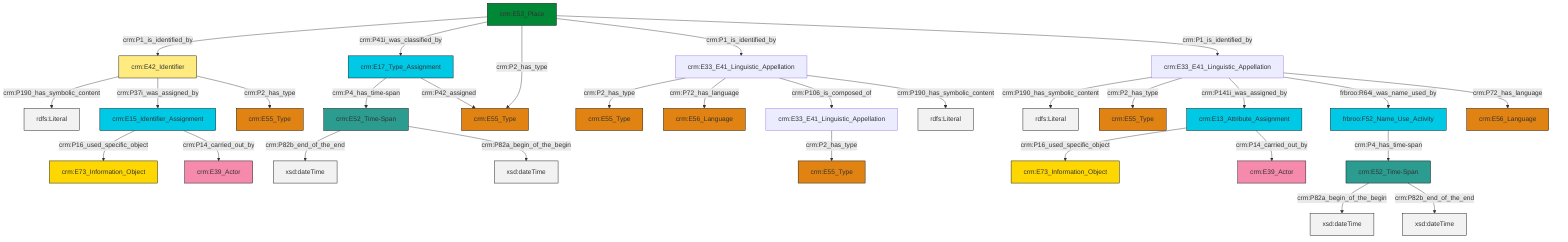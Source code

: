 graph TD
classDef Literal fill:#f2f2f2,stroke:#000000;
classDef CRM_Entity fill:#FFFFFF,stroke:#000000;
classDef Temporal_Entity fill:#00C9E6, stroke:#000000;
classDef Type fill:#E18312, stroke:#000000;
classDef Time-Span fill:#2C9C91, stroke:#000000;
classDef Appellation fill:#FFEB7F, stroke:#000000;
classDef Place fill:#008836, stroke:#000000;
classDef Persistent_Item fill:#B266B2, stroke:#000000;
classDef Conceptual_Object fill:#FFD700, stroke:#000000;
classDef Physical_Thing fill:#D2B48C, stroke:#000000;
classDef Actor fill:#f58aad, stroke:#000000;
classDef PC_Classes fill:#4ce600, stroke:#000000;
classDef Multi fill:#cccccc,stroke:#000000;

4["crm:E33_E41_Linguistic_Appellation"]:::Default -->|crm:P190_has_symbolic_content| 5[rdfs:Literal]:::Literal
7["crm:E42_Identifier"]:::Appellation -->|crm:P190_has_symbolic_content| 8[rdfs:Literal]:::Literal
7["crm:E42_Identifier"]:::Appellation -->|crm:P37i_was_assigned_by| 9["crm:E15_Identifier_Assignment"]:::Temporal_Entity
10["crm:E33_E41_Linguistic_Appellation"]:::Default -->|crm:P2_has_type| 0["crm:E55_Type"]:::Type
11["crm:E53_Place"]:::Place -->|crm:P1_is_identified_by| 7["crm:E42_Identifier"]:::Appellation
10["crm:E33_E41_Linguistic_Appellation"]:::Default -->|crm:P72_has_language| 12["crm:E56_Language"]:::Type
10["crm:E33_E41_Linguistic_Appellation"]:::Default -->|crm:P106_is_composed_of| 15["crm:E33_E41_Linguistic_Appellation"]:::Default
20["crm:E52_Time-Span"]:::Time-Span -->|crm:P82b_end_of_the_end| 21[xsd:dateTime]:::Literal
24["crm:E13_Attribute_Assignment"]:::Temporal_Entity -->|crm:P16_used_specific_object| 16["crm:E73_Information_Object"]:::Conceptual_Object
15["crm:E33_E41_Linguistic_Appellation"]:::Default -->|crm:P2_has_type| 25["crm:E55_Type"]:::Type
27["crm:E17_Type_Assignment"]:::Temporal_Entity -->|crm:P4_has_time-span| 20["crm:E52_Time-Span"]:::Time-Span
4["crm:E33_E41_Linguistic_Appellation"]:::Default -->|crm:P2_has_type| 28["crm:E55_Type"]:::Type
4["crm:E33_E41_Linguistic_Appellation"]:::Default -->|crm:P141i_was_assigned_by| 24["crm:E13_Attribute_Assignment"]:::Temporal_Entity
20["crm:E52_Time-Span"]:::Time-Span -->|crm:P82a_begin_of_the_begin| 32[xsd:dateTime]:::Literal
4["crm:E33_E41_Linguistic_Appellation"]:::Default -->|frbroo:R64i_was_name_used_by| 18["frbroo:F52_Name_Use_Activity"]:::Temporal_Entity
10["crm:E33_E41_Linguistic_Appellation"]:::Default -->|crm:P190_has_symbolic_content| 35[rdfs:Literal]:::Literal
9["crm:E15_Identifier_Assignment"]:::Temporal_Entity -->|crm:P16_used_specific_object| 40["crm:E73_Information_Object"]:::Conceptual_Object
11["crm:E53_Place"]:::Place -->|crm:P41i_was_classified_by| 27["crm:E17_Type_Assignment"]:::Temporal_Entity
11["crm:E53_Place"]:::Place -->|crm:P2_has_type| 36["crm:E55_Type"]:::Type
9["crm:E15_Identifier_Assignment"]:::Temporal_Entity -->|crm:P14_carried_out_by| 30["crm:E39_Actor"]:::Actor
11["crm:E53_Place"]:::Place -->|crm:P1_is_identified_by| 10["crm:E33_E41_Linguistic_Appellation"]:::Default
4["crm:E33_E41_Linguistic_Appellation"]:::Default -->|crm:P72_has_language| 45["crm:E56_Language"]:::Type
18["frbroo:F52_Name_Use_Activity"]:::Temporal_Entity -->|crm:P4_has_time-span| 46["crm:E52_Time-Span"]:::Time-Span
7["crm:E42_Identifier"]:::Appellation -->|crm:P2_has_type| 2["crm:E55_Type"]:::Type
46["crm:E52_Time-Span"]:::Time-Span -->|crm:P82a_begin_of_the_begin| 47[xsd:dateTime]:::Literal
46["crm:E52_Time-Span"]:::Time-Span -->|crm:P82b_end_of_the_end| 49[xsd:dateTime]:::Literal
11["crm:E53_Place"]:::Place -->|crm:P1_is_identified_by| 4["crm:E33_E41_Linguistic_Appellation"]:::Default
27["crm:E17_Type_Assignment"]:::Temporal_Entity -->|crm:P42_assigned| 36["crm:E55_Type"]:::Type
24["crm:E13_Attribute_Assignment"]:::Temporal_Entity -->|crm:P14_carried_out_by| 22["crm:E39_Actor"]:::Actor